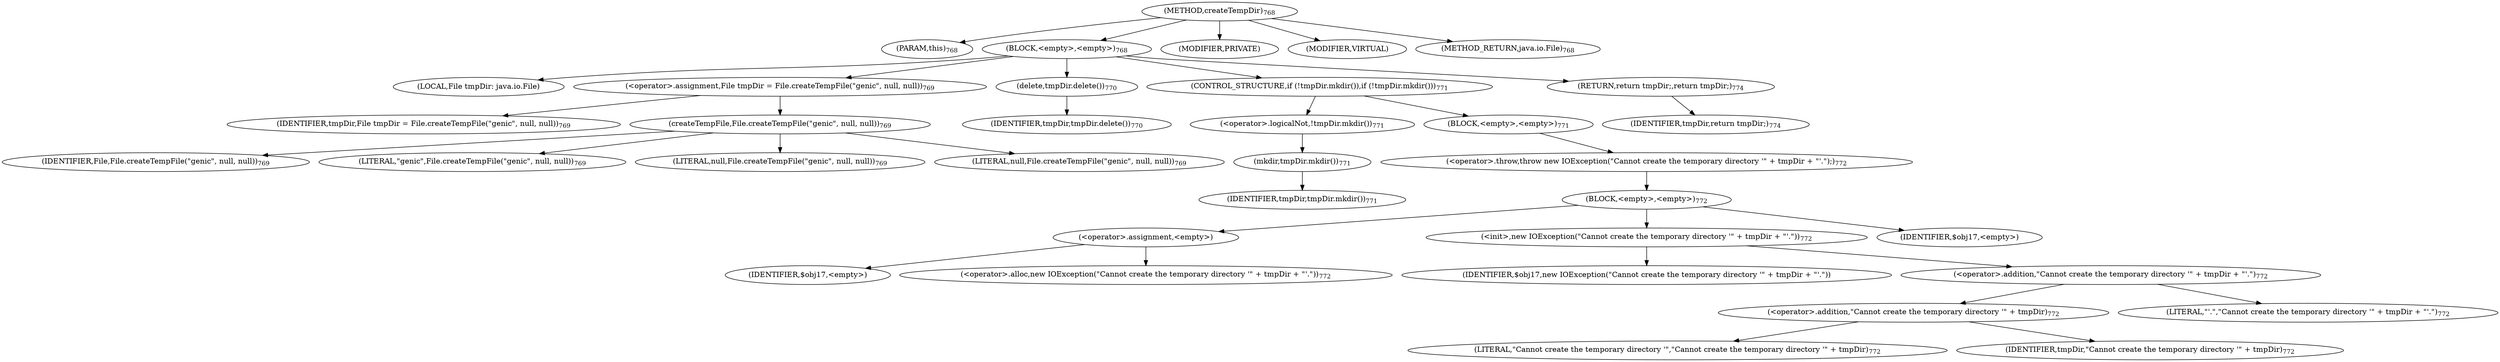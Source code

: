 digraph "createTempDir" {  
"1639" [label = <(METHOD,createTempDir)<SUB>768</SUB>> ]
"1640" [label = <(PARAM,this)<SUB>768</SUB>> ]
"1641" [label = <(BLOCK,&lt;empty&gt;,&lt;empty&gt;)<SUB>768</SUB>> ]
"1642" [label = <(LOCAL,File tmpDir: java.io.File)> ]
"1643" [label = <(&lt;operator&gt;.assignment,File tmpDir = File.createTempFile(&quot;genic&quot;, null, null))<SUB>769</SUB>> ]
"1644" [label = <(IDENTIFIER,tmpDir,File tmpDir = File.createTempFile(&quot;genic&quot;, null, null))<SUB>769</SUB>> ]
"1645" [label = <(createTempFile,File.createTempFile(&quot;genic&quot;, null, null))<SUB>769</SUB>> ]
"1646" [label = <(IDENTIFIER,File,File.createTempFile(&quot;genic&quot;, null, null))<SUB>769</SUB>> ]
"1647" [label = <(LITERAL,&quot;genic&quot;,File.createTempFile(&quot;genic&quot;, null, null))<SUB>769</SUB>> ]
"1648" [label = <(LITERAL,null,File.createTempFile(&quot;genic&quot;, null, null))<SUB>769</SUB>> ]
"1649" [label = <(LITERAL,null,File.createTempFile(&quot;genic&quot;, null, null))<SUB>769</SUB>> ]
"1650" [label = <(delete,tmpDir.delete())<SUB>770</SUB>> ]
"1651" [label = <(IDENTIFIER,tmpDir,tmpDir.delete())<SUB>770</SUB>> ]
"1652" [label = <(CONTROL_STRUCTURE,if (!tmpDir.mkdir()),if (!tmpDir.mkdir()))<SUB>771</SUB>> ]
"1653" [label = <(&lt;operator&gt;.logicalNot,!tmpDir.mkdir())<SUB>771</SUB>> ]
"1654" [label = <(mkdir,tmpDir.mkdir())<SUB>771</SUB>> ]
"1655" [label = <(IDENTIFIER,tmpDir,tmpDir.mkdir())<SUB>771</SUB>> ]
"1656" [label = <(BLOCK,&lt;empty&gt;,&lt;empty&gt;)<SUB>771</SUB>> ]
"1657" [label = <(&lt;operator&gt;.throw,throw new IOException(&quot;Cannot create the temporary directory '&quot; + tmpDir + &quot;'.&quot;);)<SUB>772</SUB>> ]
"1658" [label = <(BLOCK,&lt;empty&gt;,&lt;empty&gt;)<SUB>772</SUB>> ]
"1659" [label = <(&lt;operator&gt;.assignment,&lt;empty&gt;)> ]
"1660" [label = <(IDENTIFIER,$obj17,&lt;empty&gt;)> ]
"1661" [label = <(&lt;operator&gt;.alloc,new IOException(&quot;Cannot create the temporary directory '&quot; + tmpDir + &quot;'.&quot;))<SUB>772</SUB>> ]
"1662" [label = <(&lt;init&gt;,new IOException(&quot;Cannot create the temporary directory '&quot; + tmpDir + &quot;'.&quot;))<SUB>772</SUB>> ]
"1663" [label = <(IDENTIFIER,$obj17,new IOException(&quot;Cannot create the temporary directory '&quot; + tmpDir + &quot;'.&quot;))> ]
"1664" [label = <(&lt;operator&gt;.addition,&quot;Cannot create the temporary directory '&quot; + tmpDir + &quot;'.&quot;)<SUB>772</SUB>> ]
"1665" [label = <(&lt;operator&gt;.addition,&quot;Cannot create the temporary directory '&quot; + tmpDir)<SUB>772</SUB>> ]
"1666" [label = <(LITERAL,&quot;Cannot create the temporary directory '&quot;,&quot;Cannot create the temporary directory '&quot; + tmpDir)<SUB>772</SUB>> ]
"1667" [label = <(IDENTIFIER,tmpDir,&quot;Cannot create the temporary directory '&quot; + tmpDir)<SUB>772</SUB>> ]
"1668" [label = <(LITERAL,&quot;'.&quot;,&quot;Cannot create the temporary directory '&quot; + tmpDir + &quot;'.&quot;)<SUB>772</SUB>> ]
"1669" [label = <(IDENTIFIER,$obj17,&lt;empty&gt;)> ]
"1670" [label = <(RETURN,return tmpDir;,return tmpDir;)<SUB>774</SUB>> ]
"1671" [label = <(IDENTIFIER,tmpDir,return tmpDir;)<SUB>774</SUB>> ]
"1672" [label = <(MODIFIER,PRIVATE)> ]
"1673" [label = <(MODIFIER,VIRTUAL)> ]
"1674" [label = <(METHOD_RETURN,java.io.File)<SUB>768</SUB>> ]
  "1639" -> "1640" 
  "1639" -> "1641" 
  "1639" -> "1672" 
  "1639" -> "1673" 
  "1639" -> "1674" 
  "1641" -> "1642" 
  "1641" -> "1643" 
  "1641" -> "1650" 
  "1641" -> "1652" 
  "1641" -> "1670" 
  "1643" -> "1644" 
  "1643" -> "1645" 
  "1645" -> "1646" 
  "1645" -> "1647" 
  "1645" -> "1648" 
  "1645" -> "1649" 
  "1650" -> "1651" 
  "1652" -> "1653" 
  "1652" -> "1656" 
  "1653" -> "1654" 
  "1654" -> "1655" 
  "1656" -> "1657" 
  "1657" -> "1658" 
  "1658" -> "1659" 
  "1658" -> "1662" 
  "1658" -> "1669" 
  "1659" -> "1660" 
  "1659" -> "1661" 
  "1662" -> "1663" 
  "1662" -> "1664" 
  "1664" -> "1665" 
  "1664" -> "1668" 
  "1665" -> "1666" 
  "1665" -> "1667" 
  "1670" -> "1671" 
}
